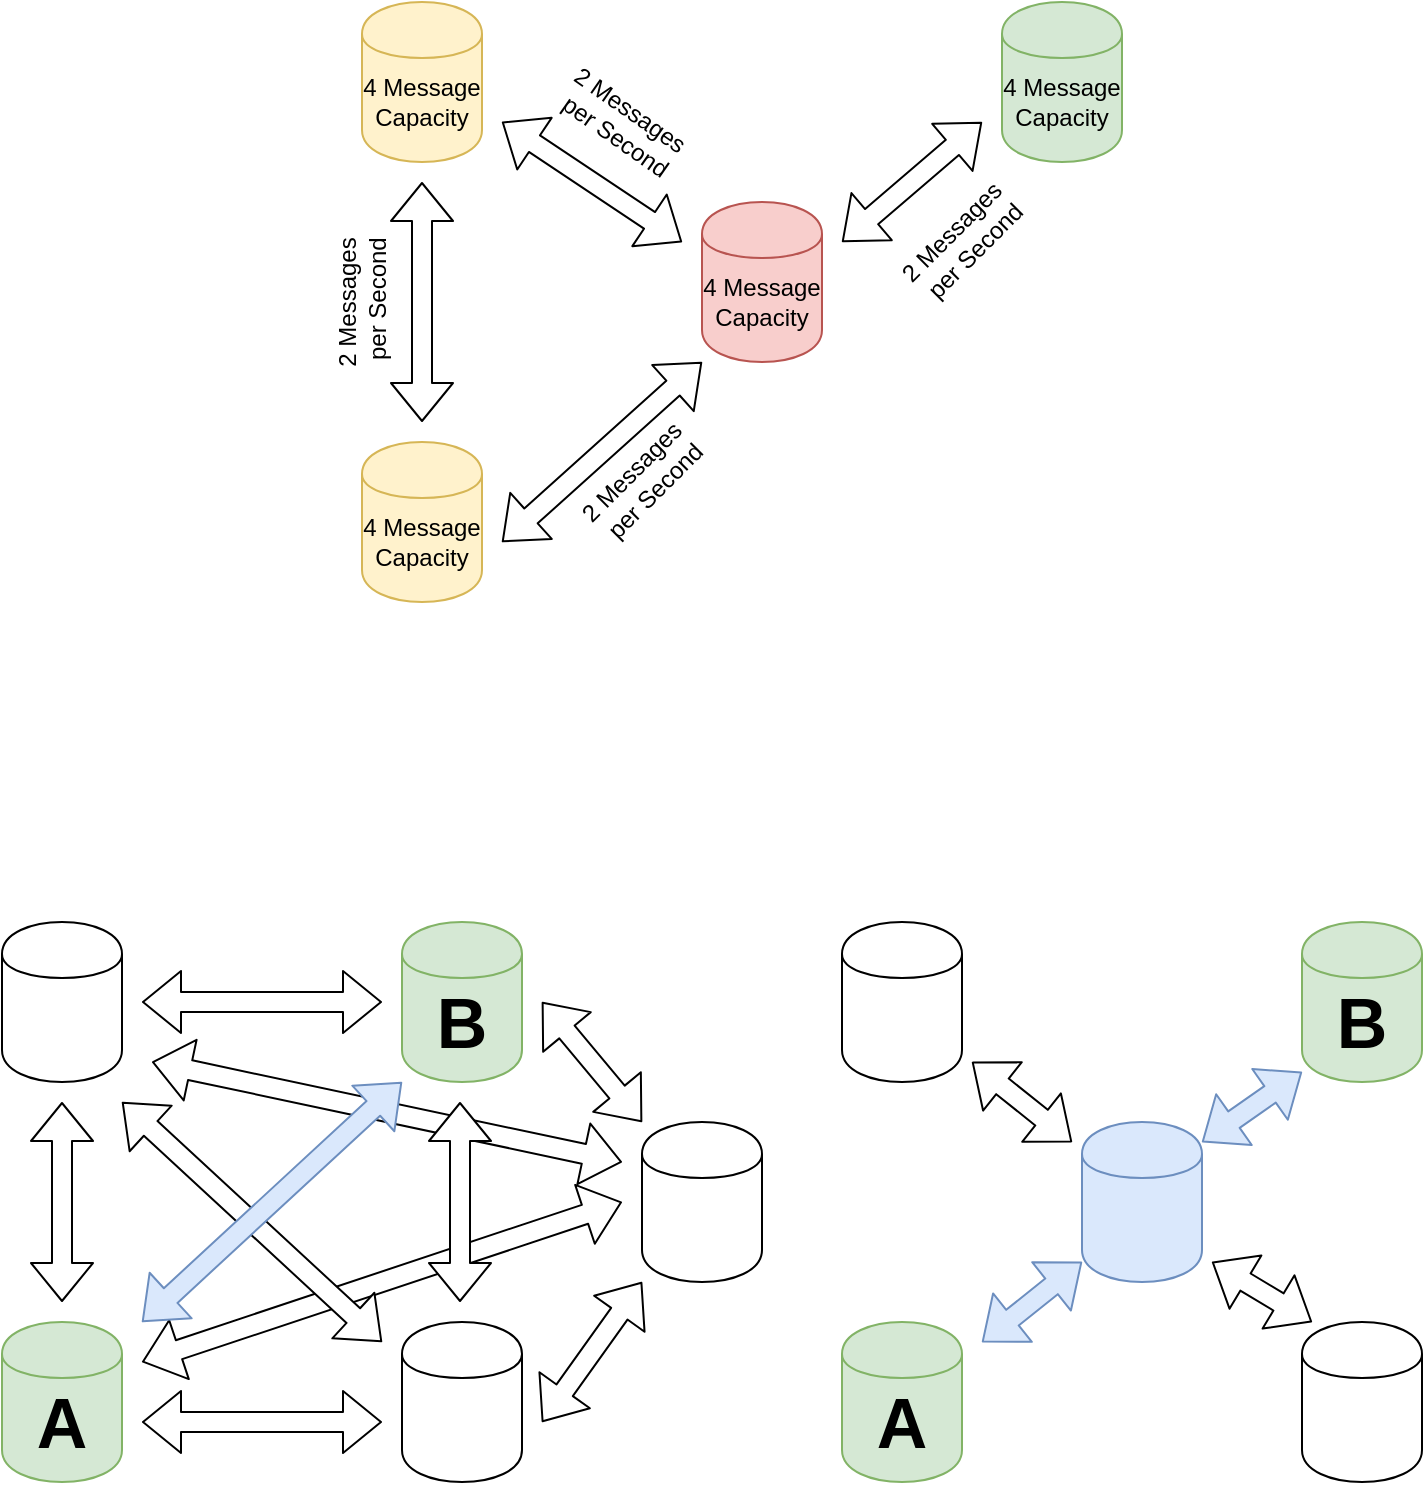 <mxfile version="12.1.1" type="device" pages="1"><diagram id="phsFQ-fCSknMH_W3k1Oh" name="Page-1"><mxGraphModel dx="1172" dy="759" grid="1" gridSize="10" guides="1" tooltips="1" connect="1" arrows="1" fold="1" page="1" pageScale="1" pageWidth="850" pageHeight="1100" math="0" shadow="0"><root><mxCell id="0"/><mxCell id="1" parent="0"/><mxCell id="xDKRQz2eIfB-WDjPhZVN-1" value="" style="shape=cylinder;whiteSpace=wrap;html=1;boundedLbl=1;backgroundOutline=1;fillColor=#f8cecc;strokeColor=#b85450;" vertex="1" parent="1"><mxGeometry x="390" y="320" width="60" height="80" as="geometry"/></mxCell><mxCell id="xDKRQz2eIfB-WDjPhZVN-2" value="" style="shape=cylinder;whiteSpace=wrap;html=1;boundedLbl=1;backgroundOutline=1;fillColor=#fff2cc;strokeColor=#d6b656;" vertex="1" parent="1"><mxGeometry x="220" y="220" width="60" height="80" as="geometry"/></mxCell><mxCell id="xDKRQz2eIfB-WDjPhZVN-3" value="" style="shape=flexArrow;endArrow=classic;startArrow=classic;html=1;" edge="1" parent="1"><mxGeometry width="50" height="50" relative="1" as="geometry"><mxPoint x="380" y="340" as="sourcePoint"/><mxPoint x="290" y="280" as="targetPoint"/></mxGeometry></mxCell><mxCell id="xDKRQz2eIfB-WDjPhZVN-4" value="" style="shape=cylinder;whiteSpace=wrap;html=1;boundedLbl=1;backgroundOutline=1;fillColor=#fff2cc;strokeColor=#d6b656;" vertex="1" parent="1"><mxGeometry x="220" y="440" width="60" height="80" as="geometry"/></mxCell><mxCell id="xDKRQz2eIfB-WDjPhZVN-5" value="" style="shape=flexArrow;endArrow=classic;startArrow=classic;html=1;" edge="1" parent="1"><mxGeometry width="50" height="50" relative="1" as="geometry"><mxPoint x="390" y="400" as="sourcePoint"/><mxPoint x="290" y="490" as="targetPoint"/></mxGeometry></mxCell><mxCell id="xDKRQz2eIfB-WDjPhZVN-6" value="" style="shape=cylinder;whiteSpace=wrap;html=1;boundedLbl=1;backgroundOutline=1;fillColor=#d5e8d4;strokeColor=#82b366;" vertex="1" parent="1"><mxGeometry x="540" y="220" width="60" height="80" as="geometry"/></mxCell><mxCell id="xDKRQz2eIfB-WDjPhZVN-7" value="" style="shape=flexArrow;endArrow=classic;startArrow=classic;html=1;" edge="1" parent="1"><mxGeometry width="50" height="50" relative="1" as="geometry"><mxPoint x="530" y="280" as="sourcePoint"/><mxPoint x="460" y="340" as="targetPoint"/></mxGeometry></mxCell><mxCell id="xDKRQz2eIfB-WDjPhZVN-8" value="" style="shape=flexArrow;endArrow=classic;startArrow=classic;html=1;" edge="1" parent="1"><mxGeometry width="50" height="50" relative="1" as="geometry"><mxPoint x="250" y="310" as="sourcePoint"/><mxPoint x="250" y="430" as="targetPoint"/></mxGeometry></mxCell><mxCell id="xDKRQz2eIfB-WDjPhZVN-9" value="2 Messages&lt;br&gt;&amp;nbsp;per Second" style="text;html=1;strokeColor=none;fillColor=none;align=center;verticalAlign=middle;whiteSpace=wrap;rounded=0;rotation=-45;" vertex="1" parent="1"><mxGeometry x="450" y="330" width="140" height="20" as="geometry"/></mxCell><mxCell id="xDKRQz2eIfB-WDjPhZVN-10" value="2 Messages&lt;br&gt;&amp;nbsp;per Second" style="text;html=1;strokeColor=none;fillColor=none;align=center;verticalAlign=middle;whiteSpace=wrap;rounded=0;rotation=-45;" vertex="1" parent="1"><mxGeometry x="290" y="450" width="140" height="20" as="geometry"/></mxCell><mxCell id="xDKRQz2eIfB-WDjPhZVN-11" value="2 Messages&lt;br&gt;&amp;nbsp;per Second" style="text;html=1;strokeColor=none;fillColor=none;align=center;verticalAlign=middle;whiteSpace=wrap;rounded=0;rotation=35;" vertex="1" parent="1"><mxGeometry x="280" y="270" width="140" height="20" as="geometry"/></mxCell><mxCell id="xDKRQz2eIfB-WDjPhZVN-12" value="2 Messages&lt;br&gt;&amp;nbsp;per Second" style="text;html=1;strokeColor=none;fillColor=none;align=center;verticalAlign=middle;whiteSpace=wrap;rounded=0;rotation=-90;" vertex="1" parent="1"><mxGeometry x="150" y="360" width="140" height="20" as="geometry"/></mxCell><mxCell id="xDKRQz2eIfB-WDjPhZVN-13" value="4 Message&lt;br&gt;Capacity" style="text;html=1;strokeColor=none;fillColor=none;align=center;verticalAlign=middle;whiteSpace=wrap;rounded=0;rotation=0;" vertex="1" parent="1"><mxGeometry x="350" y="360" width="140" height="20" as="geometry"/></mxCell><mxCell id="xDKRQz2eIfB-WDjPhZVN-15" value="4 Message&lt;br&gt;Capacity" style="text;html=1;strokeColor=none;fillColor=none;align=center;verticalAlign=middle;whiteSpace=wrap;rounded=0;rotation=0;" vertex="1" parent="1"><mxGeometry x="500" y="260" width="140" height="20" as="geometry"/></mxCell><mxCell id="xDKRQz2eIfB-WDjPhZVN-16" value="4 Message&lt;br&gt;Capacity" style="text;html=1;strokeColor=none;fillColor=none;align=center;verticalAlign=middle;whiteSpace=wrap;rounded=0;rotation=0;" vertex="1" parent="1"><mxGeometry x="180" y="260" width="140" height="20" as="geometry"/></mxCell><mxCell id="xDKRQz2eIfB-WDjPhZVN-17" value="4 Message&lt;br&gt;Capacity" style="text;html=1;strokeColor=none;fillColor=none;align=center;verticalAlign=middle;whiteSpace=wrap;rounded=0;rotation=0;" vertex="1" parent="1"><mxGeometry x="180" y="480" width="140" height="20" as="geometry"/></mxCell><mxCell id="xDKRQz2eIfB-WDjPhZVN-18" value="" style="shape=cylinder;whiteSpace=wrap;html=1;boundedLbl=1;backgroundOutline=1;" vertex="1" parent="1"><mxGeometry x="40" y="680" width="60" height="80" as="geometry"/></mxCell><mxCell id="xDKRQz2eIfB-WDjPhZVN-19" value="" style="shape=cylinder;whiteSpace=wrap;html=1;boundedLbl=1;backgroundOutline=1;fillColor=#d5e8d4;strokeColor=#82b366;" vertex="1" parent="1"><mxGeometry x="240" y="680" width="60" height="80" as="geometry"/></mxCell><mxCell id="xDKRQz2eIfB-WDjPhZVN-20" value="" style="shape=cylinder;whiteSpace=wrap;html=1;boundedLbl=1;backgroundOutline=1;fillColor=#d5e8d4;strokeColor=#82b366;" vertex="1" parent="1"><mxGeometry x="40" y="880" width="60" height="80" as="geometry"/></mxCell><mxCell id="xDKRQz2eIfB-WDjPhZVN-21" value="" style="shape=cylinder;whiteSpace=wrap;html=1;boundedLbl=1;backgroundOutline=1;" vertex="1" parent="1"><mxGeometry x="240" y="880" width="60" height="80" as="geometry"/></mxCell><mxCell id="xDKRQz2eIfB-WDjPhZVN-22" value="" style="shape=flexArrow;endArrow=classic;startArrow=classic;html=1;" edge="1" parent="1"><mxGeometry width="50" height="50" relative="1" as="geometry"><mxPoint x="110" y="720" as="sourcePoint"/><mxPoint x="230" y="720" as="targetPoint"/></mxGeometry></mxCell><mxCell id="xDKRQz2eIfB-WDjPhZVN-23" value="" style="shape=flexArrow;endArrow=classic;startArrow=classic;html=1;" edge="1" parent="1"><mxGeometry width="50" height="50" relative="1" as="geometry"><mxPoint x="110" y="930" as="sourcePoint"/><mxPoint x="230" y="930" as="targetPoint"/></mxGeometry></mxCell><mxCell id="xDKRQz2eIfB-WDjPhZVN-24" value="" style="shape=flexArrow;endArrow=classic;startArrow=classic;html=1;" edge="1" parent="1"><mxGeometry width="50" height="50" relative="1" as="geometry"><mxPoint x="70" y="770" as="sourcePoint"/><mxPoint x="70" y="870" as="targetPoint"/></mxGeometry></mxCell><mxCell id="xDKRQz2eIfB-WDjPhZVN-27" value="&lt;font style=&quot;font-size: 35px&quot;&gt;&lt;b&gt;A&lt;/b&gt;&lt;/font&gt;" style="text;html=1;strokeColor=none;fillColor=none;align=center;verticalAlign=middle;whiteSpace=wrap;rounded=0;" vertex="1" parent="1"><mxGeometry x="50" y="920" width="40" height="20" as="geometry"/></mxCell><mxCell id="xDKRQz2eIfB-WDjPhZVN-28" value="&lt;font style=&quot;font-size: 35px&quot;&gt;&lt;b&gt;B&lt;/b&gt;&lt;/font&gt;" style="text;html=1;strokeColor=none;fillColor=none;align=center;verticalAlign=middle;whiteSpace=wrap;rounded=0;" vertex="1" parent="1"><mxGeometry x="250" y="720" width="40" height="20" as="geometry"/></mxCell><mxCell id="xDKRQz2eIfB-WDjPhZVN-29" value="" style="shape=cylinder;whiteSpace=wrap;html=1;boundedLbl=1;backgroundOutline=1;fillColor=#d5e8d4;strokeColor=#82b366;" vertex="1" parent="1"><mxGeometry x="460" y="880" width="60" height="80" as="geometry"/></mxCell><mxCell id="xDKRQz2eIfB-WDjPhZVN-31" value="" style="shape=cylinder;whiteSpace=wrap;html=1;boundedLbl=1;backgroundOutline=1;fillColor=#dae8fc;strokeColor=#6c8ebf;" vertex="1" parent="1"><mxGeometry x="580" y="780" width="60" height="80" as="geometry"/></mxCell><mxCell id="xDKRQz2eIfB-WDjPhZVN-32" value="" style="shape=cylinder;whiteSpace=wrap;html=1;boundedLbl=1;backgroundOutline=1;" vertex="1" parent="1"><mxGeometry x="690" y="880" width="60" height="80" as="geometry"/></mxCell><mxCell id="xDKRQz2eIfB-WDjPhZVN-33" value="" style="shape=flexArrow;endArrow=classic;startArrow=classic;html=1;fillColor=#dae8fc;strokeColor=#6c8ebf;" edge="1" parent="1"><mxGeometry width="50" height="50" relative="1" as="geometry"><mxPoint x="580" y="850" as="sourcePoint"/><mxPoint x="530" y="890" as="targetPoint"/></mxGeometry></mxCell><mxCell id="xDKRQz2eIfB-WDjPhZVN-34" value="" style="shape=flexArrow;endArrow=classic;startArrow=classic;html=1;" edge="1" parent="1"><mxGeometry width="50" height="50" relative="1" as="geometry"><mxPoint x="645" y="850" as="sourcePoint"/><mxPoint x="695" y="880" as="targetPoint"/></mxGeometry></mxCell><mxCell id="xDKRQz2eIfB-WDjPhZVN-35" value="" style="shape=cylinder;whiteSpace=wrap;html=1;boundedLbl=1;backgroundOutline=1;" vertex="1" parent="1"><mxGeometry x="460" y="680" width="60" height="80" as="geometry"/></mxCell><mxCell id="xDKRQz2eIfB-WDjPhZVN-36" value="" style="shape=cylinder;whiteSpace=wrap;html=1;boundedLbl=1;backgroundOutline=1;fillColor=#d5e8d4;strokeColor=#82b366;" vertex="1" parent="1"><mxGeometry x="690" y="680" width="60" height="80" as="geometry"/></mxCell><mxCell id="xDKRQz2eIfB-WDjPhZVN-37" value="" style="shape=flexArrow;endArrow=classic;startArrow=classic;html=1;" edge="1" parent="1"><mxGeometry width="50" height="50" relative="1" as="geometry"><mxPoint x="525" y="750" as="sourcePoint"/><mxPoint x="575" y="790" as="targetPoint"/></mxGeometry></mxCell><mxCell id="xDKRQz2eIfB-WDjPhZVN-38" value="" style="shape=flexArrow;endArrow=classic;startArrow=classic;html=1;fillColor=#dae8fc;strokeColor=#6c8ebf;" edge="1" parent="1"><mxGeometry width="50" height="50" relative="1" as="geometry"><mxPoint x="690" y="755" as="sourcePoint"/><mxPoint x="640" y="790" as="targetPoint"/></mxGeometry></mxCell><mxCell id="xDKRQz2eIfB-WDjPhZVN-39" value="" style="shape=cylinder;whiteSpace=wrap;html=1;boundedLbl=1;backgroundOutline=1;" vertex="1" parent="1"><mxGeometry x="360" y="780" width="60" height="80" as="geometry"/></mxCell><mxCell id="xDKRQz2eIfB-WDjPhZVN-40" value="" style="shape=flexArrow;endArrow=classic;startArrow=classic;html=1;" edge="1" parent="1"><mxGeometry width="50" height="50" relative="1" as="geometry"><mxPoint x="360" y="860" as="sourcePoint"/><mxPoint x="310" y="930" as="targetPoint"/></mxGeometry></mxCell><mxCell id="xDKRQz2eIfB-WDjPhZVN-41" value="" style="shape=flexArrow;endArrow=classic;startArrow=classic;html=1;" edge="1" parent="1"><mxGeometry width="50" height="50" relative="1" as="geometry"><mxPoint x="360" y="780" as="sourcePoint"/><mxPoint x="310" y="720" as="targetPoint"/></mxGeometry></mxCell><mxCell id="xDKRQz2eIfB-WDjPhZVN-42" value="" style="shape=flexArrow;endArrow=classic;startArrow=classic;html=1;" edge="1" parent="1"><mxGeometry width="50" height="50" relative="1" as="geometry"><mxPoint x="110" y="900" as="sourcePoint"/><mxPoint x="350" y="820" as="targetPoint"/></mxGeometry></mxCell><mxCell id="xDKRQz2eIfB-WDjPhZVN-43" value="" style="shape=flexArrow;endArrow=classic;startArrow=classic;html=1;" edge="1" parent="1"><mxGeometry width="50" height="50" relative="1" as="geometry"><mxPoint x="115" y="750" as="sourcePoint"/><mxPoint x="350" y="800" as="targetPoint"/></mxGeometry></mxCell><mxCell id="xDKRQz2eIfB-WDjPhZVN-45" value="&lt;font style=&quot;font-size: 35px&quot;&gt;&lt;b&gt;A&lt;/b&gt;&lt;/font&gt;" style="text;html=1;strokeColor=none;fillColor=none;align=center;verticalAlign=middle;whiteSpace=wrap;rounded=0;" vertex="1" parent="1"><mxGeometry x="470" y="920" width="40" height="20" as="geometry"/></mxCell><mxCell id="xDKRQz2eIfB-WDjPhZVN-46" value="&lt;font style=&quot;font-size: 35px&quot;&gt;&lt;b&gt;B&lt;/b&gt;&lt;/font&gt;" style="text;html=1;strokeColor=none;fillColor=none;align=center;verticalAlign=middle;whiteSpace=wrap;rounded=0;" vertex="1" parent="1"><mxGeometry x="700" y="720" width="40" height="20" as="geometry"/></mxCell><mxCell id="xDKRQz2eIfB-WDjPhZVN-25" value="" style="shape=flexArrow;endArrow=classic;startArrow=classic;html=1;fillColor=#ffffff;" edge="1" parent="1"><mxGeometry width="50" height="50" relative="1" as="geometry"><mxPoint x="269" y="770" as="sourcePoint"/><mxPoint x="269" y="870" as="targetPoint"/></mxGeometry></mxCell><mxCell id="xDKRQz2eIfB-WDjPhZVN-30" value="" style="shape=flexArrow;endArrow=classic;startArrow=classic;html=1;fillColor=#ffffff;" edge="1" parent="1"><mxGeometry width="50" height="50" relative="1" as="geometry"><mxPoint x="100" y="770" as="sourcePoint"/><mxPoint x="230" y="890" as="targetPoint"/></mxGeometry></mxCell><mxCell id="xDKRQz2eIfB-WDjPhZVN-26" value="" style="shape=flexArrow;endArrow=classic;startArrow=classic;html=1;fillColor=#dae8fc;strokeColor=#6c8ebf;shadow=0;comic=0;" edge="1" parent="1"><mxGeometry width="50" height="50" relative="1" as="geometry"><mxPoint x="240" y="760" as="sourcePoint"/><mxPoint x="110" y="880" as="targetPoint"/></mxGeometry></mxCell></root></mxGraphModel></diagram></mxfile>